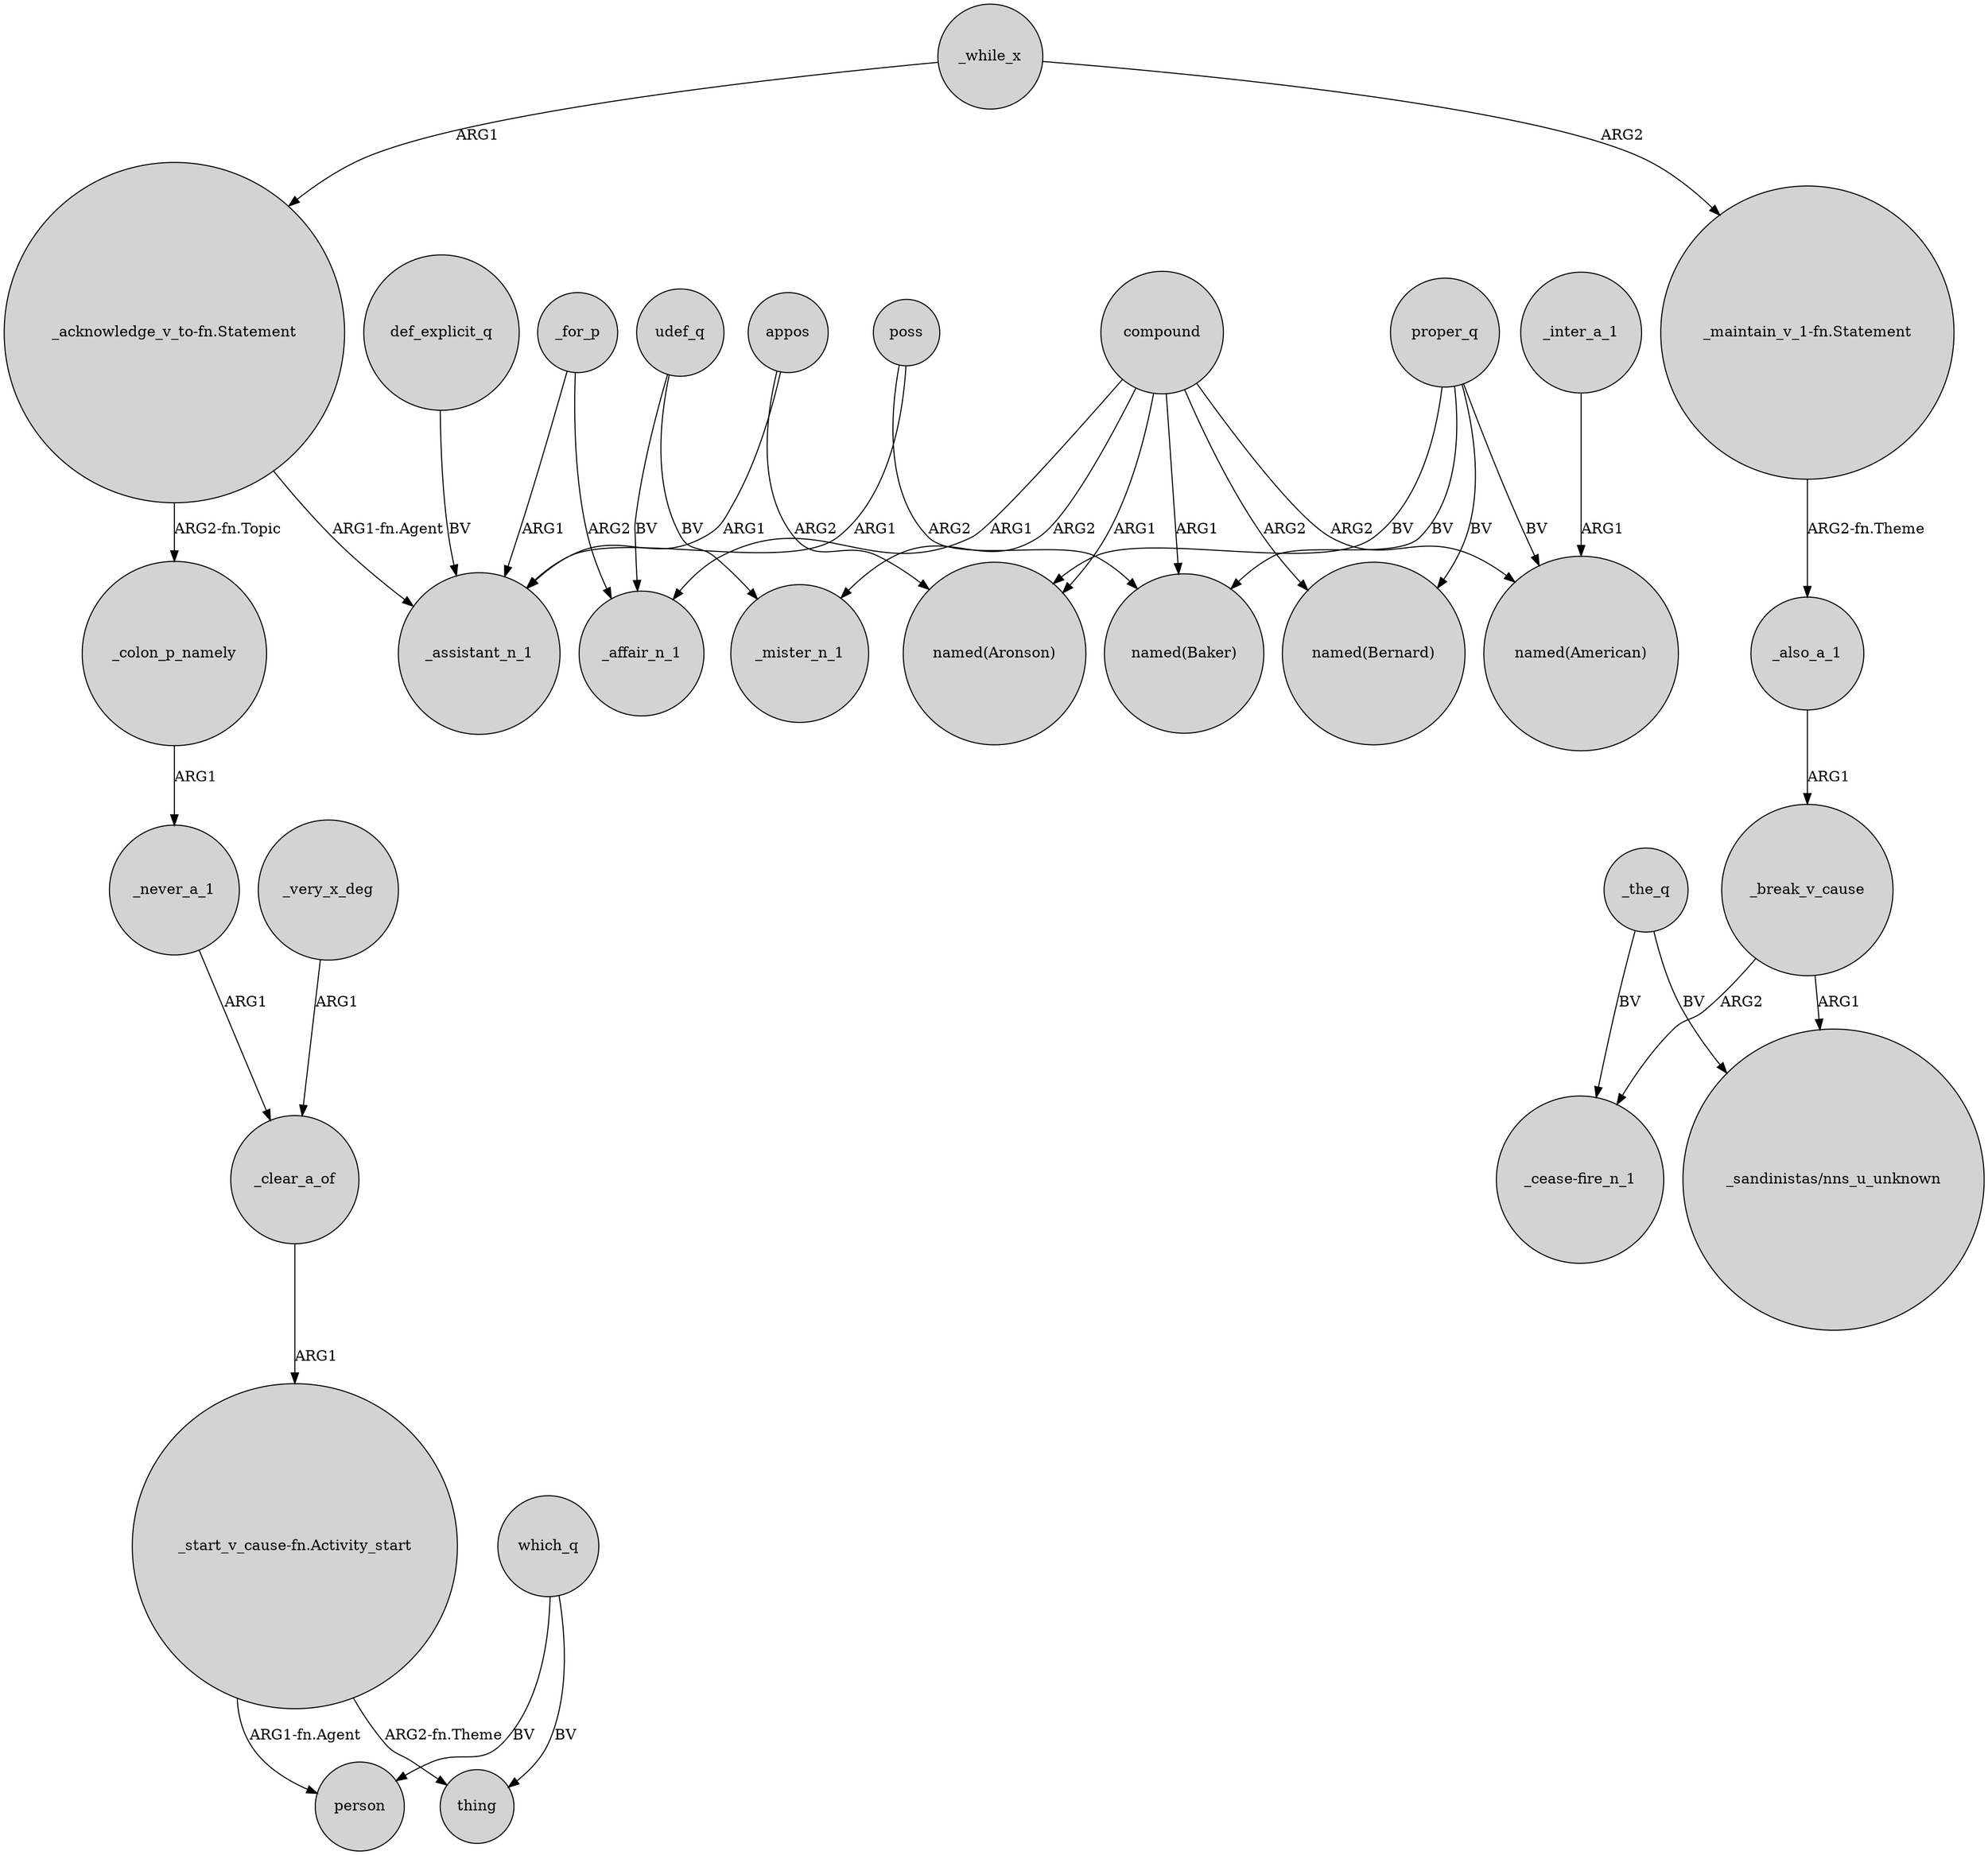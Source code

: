 digraph {
	node [shape=circle style=filled]
	"_acknowledge_v_to-fn.Statement" -> _assistant_n_1 [label="ARG1-fn.Agent"]
	proper_q -> "named(American)" [label=BV]
	_while_x -> "_acknowledge_v_to-fn.Statement" [label=ARG1]
	_the_q -> "_cease-fire_n_1" [label=BV]
	_for_p -> _affair_n_1 [label=ARG2]
	udef_q -> _affair_n_1 [label=BV]
	proper_q -> "named(Aronson)" [label=BV]
	compound -> _mister_n_1 [label=ARG2]
	_while_x -> "_maintain_v_1-fn.Statement" [label=ARG2]
	udef_q -> _mister_n_1 [label=BV]
	_clear_a_of -> "_start_v_cause-fn.Activity_start" [label=ARG1]
	compound -> "named(Bernard)" [label=ARG2]
	_inter_a_1 -> "named(American)" [label=ARG1]
	def_explicit_q -> _assistant_n_1 [label=BV]
	compound -> "named(American)" [label=ARG2]
	appos -> _assistant_n_1 [label=ARG1]
	proper_q -> "named(Bernard)" [label=BV]
	proper_q -> "named(Baker)" [label=BV]
	which_q -> person [label=BV]
	"_maintain_v_1-fn.Statement" -> _also_a_1 [label="ARG2-fn.Theme"]
	_never_a_1 -> _clear_a_of [label=ARG1]
	compound -> "named(Aronson)" [label=ARG1]
	_break_v_cause -> "_sandinistas/nns_u_unknown" [label=ARG1]
	_also_a_1 -> _break_v_cause [label=ARG1]
	_for_p -> _assistant_n_1 [label=ARG1]
	"_start_v_cause-fn.Activity_start" -> person [label="ARG1-fn.Agent"]
	compound -> _affair_n_1 [label=ARG1]
	compound -> "named(Baker)" [label=ARG1]
	_break_v_cause -> "_cease-fire_n_1" [label=ARG2]
	"_acknowledge_v_to-fn.Statement" -> _colon_p_namely [label="ARG2-fn.Topic"]
	poss -> _assistant_n_1 [label=ARG1]
	_very_x_deg -> _clear_a_of [label=ARG1]
	"_start_v_cause-fn.Activity_start" -> thing [label="ARG2-fn.Theme"]
	appos -> "named(Aronson)" [label=ARG2]
	_the_q -> "_sandinistas/nns_u_unknown" [label=BV]
	poss -> "named(Baker)" [label=ARG2]
	_colon_p_namely -> _never_a_1 [label=ARG1]
	which_q -> thing [label=BV]
}
